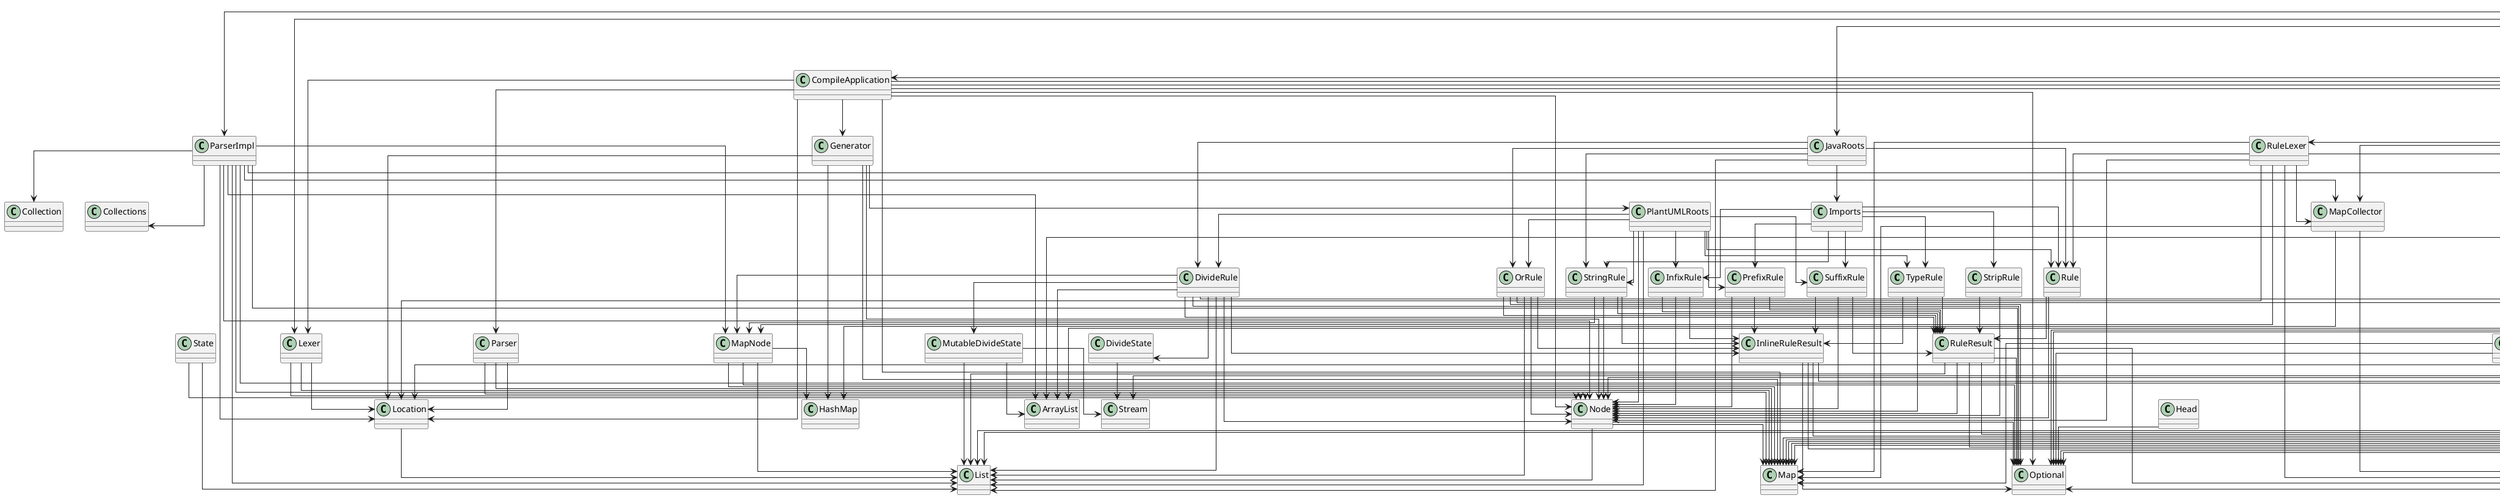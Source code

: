 @startuml
skinparam linetype ortho
class TypeRule
TypeRule --> Node
TypeRule --> InlineRuleResult
TypeRule --> RuleResult
class OrRule
OrRule --> Node
OrRule --> InlineRuleResult
OrRule --> RuleResult
OrRule --> List
OrRule --> Optional
OrRule --> Function
class Node
Node --> List
Node --> Map
Node --> Optional
class Rule
Rule --> Node
Rule --> RuleResult
class JavaRoots
JavaRoots --> Imports
JavaRoots --> DivideRule
JavaRoots --> OrRule
JavaRoots --> Rule
JavaRoots --> StringRule
JavaRoots --> List
class RuleResult
RuleResult --> Tuple2
RuleResult --> Node
RuleResult --> List
RuleResult --> Optional
RuleResult --> Function
RuleResult --> Supplier
class InlineRuleResult
InlineRuleResult --> Tuple2
InlineRuleResult --> Optional
InlineRuleResult --> Function
InlineRuleResult --> Supplier
class Sources
Sources --> Result
Sources --> IOException
Sources --> Map
class PlantUMLRoots
PlantUMLRoots --> Node
PlantUMLRoots --> DivideRule
PlantUMLRoots --> InfixRule
PlantUMLRoots --> OrRule
PlantUMLRoots --> PrefixRule
PlantUMLRoots --> Rule
PlantUMLRoots --> StringRule
PlantUMLRoots --> SuffixRule
PlantUMLRoots --> TypeRule
PlantUMLRoots --> List
class Iters
Iters --> Tuple2
Iters --> HeadedIter
Iters --> RangeHead
Iters --> ArrayList
Iters --> List
Iters --> Map
Iters --> Set
class Parser
Parser --> Node
Parser --> Location
Parser --> Map
class SafeFiles
SafeFiles --> Err
SafeFiles --> Ok
SafeFiles --> Result
SafeFiles --> IOException
SafeFiles --> Files
SafeFiles --> Path
SafeFiles --> Optional
SafeFiles --> Set
SafeFiles --> Collectors
SafeFiles --> Stream
class Lexer
Lexer --> Node
Lexer --> Location
Lexer --> Map
class Location
Location --> List
class StringRule
StringRule --> MapNode
StringRule --> Node
StringRule --> InlineRuleResult
StringRule --> RuleResult
class PathTargets
PathTargets --> SafeFiles
PathTargets --> Iters
PathTargets --> IOException
PathTargets --> Files
PathTargets --> Path
PathTargets --> Map
PathTargets --> Optional
class Head
Head --> Optional
class Tuple2
class StripRule
StripRule --> Node
StripRule --> RuleResult
class ParserImpl
ParserImpl --> Tuple2
ParserImpl --> Iters
ParserImpl --> MapCollector
ParserImpl --> MapNode
ParserImpl --> Node
ParserImpl --> Location
ParserImpl --> ArrayList
ParserImpl --> Collection
ParserImpl --> Collections
ParserImpl --> List
ParserImpl --> Map
ParserImpl --> Optional
class PathSources
PathSources --> SafeFiles
PathSources --> Tuple2
PathSources --> Iters
PathSources --> MapCollector
PathSources --> ResultCollector
PathSources --> Result
PathSources --> IOException
PathSources --> Files
PathSources --> Path
PathSources --> Map
PathSources --> Set
PathSources --> Collectors
class Ok
Ok --> Tuple2
Ok --> Function
Ok --> Supplier
class Iter
Iter --> Result
Iter --> Node
Iter --> Location
Iter --> IOException
Iter --> Map
Iter --> BiFunction
Iter --> Function
class Application
Application --> IOException
Application --> Optional
class State
State --> Node
State --> List
class RangeHead
RangeHead --> Optional
class DivideRule
DivideRule --> MapNode
DivideRule --> Node
DivideRule --> DivideState
DivideRule --> MutableDivideState
DivideRule --> InlineRuleResult
DivideRule --> RuleResult
DivideRule --> ArrayList
DivideRule --> List
DivideRule --> Optional
DivideRule --> Collectors
class Err
Err --> Tuple2
Err --> Function
Err --> Supplier
class Imports
Imports --> InfixRule
Imports --> PrefixRule
Imports --> Rule
Imports --> StringRule
Imports --> StripRule
Imports --> SuffixRule
Imports --> TypeRule
class RuleLexer
RuleLexer --> Tuple2
RuleLexer --> Iters
RuleLexer --> MapCollector
RuleLexer --> MapNode
RuleLexer --> Node
RuleLexer --> Rule
RuleLexer --> Location
RuleLexer --> Map
class SuffixRule
SuffixRule --> Node
SuffixRule --> InlineRuleResult
SuffixRule --> RuleResult
class Result
Result --> Tuple2
Result --> Function
Result --> Supplier
class Main
Main --> Application
Main --> CompileApplication
Main --> JavaRoots
Main --> PathSources
Main --> PathTargets
Main --> Sources
Main --> Targets
Main --> Lexer
Main --> ParserImpl
Main --> RuleLexer
Main --> IOException
Main --> Paths
class Source
Source --> Result
Source --> IOException
class MapCollector
MapCollector --> Tuple2
MapCollector --> HashMap
MapCollector --> Map
class DivideState
DivideState --> Stream
class ResultCollector
ResultCollector --> Ok
ResultCollector --> Result
class Generator
Generator --> PlantUMLRoots
Generator --> Node
Generator --> Location
Generator --> HashMap
Generator --> Map
class HeadedIter
HeadedIter --> Collector
HeadedIter --> Iter
HeadedIter --> Ok
HeadedIter --> Result
HeadedIter --> Optional
HeadedIter --> BiFunction
HeadedIter --> Function
class PrefixRule
PrefixRule --> Node
PrefixRule --> InlineRuleResult
PrefixRule --> RuleResult
class InfixRule
InfixRule --> Node
InfixRule --> InlineRuleResult
InfixRule --> RuleResult
class MutableDivideState
MutableDivideState --> ArrayList
MutableDivideState --> List
MutableDivideState --> Stream
class CompileApplication
CompileApplication --> Node
CompileApplication --> Location
CompileApplication --> Sources
CompileApplication --> Targets
CompileApplication --> Generator
CompileApplication --> Lexer
CompileApplication --> Parser
CompileApplication --> IOException
CompileApplication --> Map
CompileApplication --> Optional
class Targets
Targets --> IOException
Targets --> Map
Targets --> Optional
class MapNode
MapNode --> HashMap
MapNode --> List
MapNode --> Map
MapNode --> Optional
class PathSource
PathSource --> SafeFiles
PathSource --> Result
PathSource --> IOException
PathSource --> Path
PathSource --> ArrayList
PathSource --> List
class Collector
@enduml
